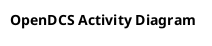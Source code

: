 @startuml

/' OpenDCS UML Activity Diagram
 '
 ' TODO See here - http://plantuml.com/activity-diagram-beta
 '/

title OpenDCS Activity Diagram

@enduml
